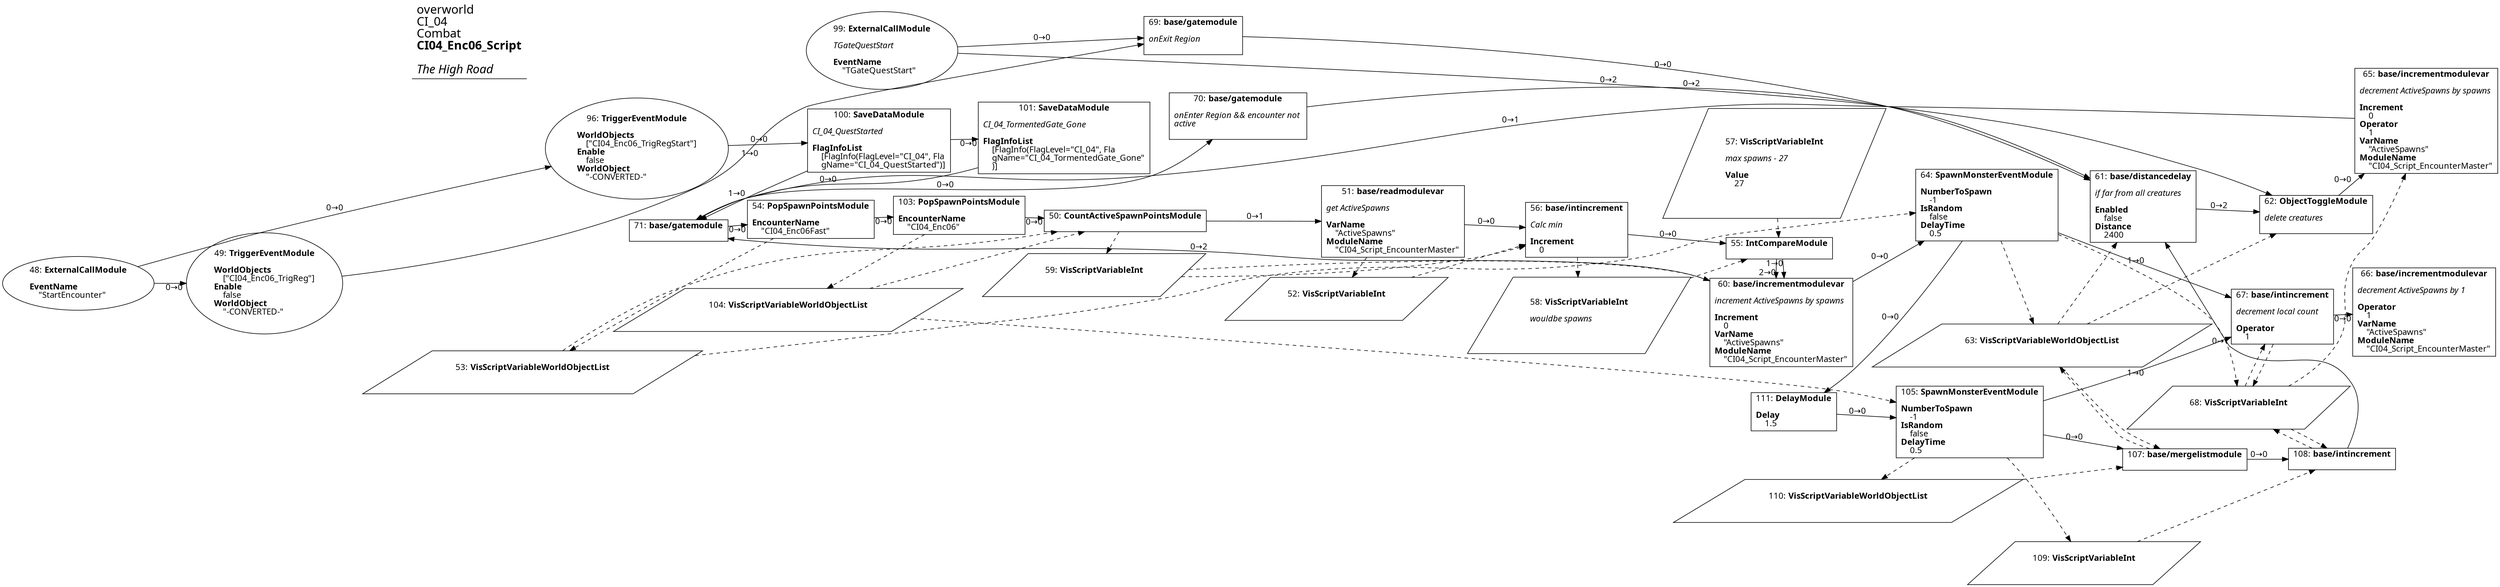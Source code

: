 digraph {
    layout = fdp;
    overlap = prism;
    sep = "+16";
    splines = spline;

    node [ shape = box ];

    graph [ fontname = "Segoe UI" ];
    node [ fontname = "Segoe UI" ];
    edge [ fontname = "Segoe UI" ];

    48 [ label = <48: <b>ExternalCallModule</b><br/><br/><b>EventName</b><br align="left"/>    &quot;StartEncounter&quot;<br align="left"/>> ];
    48 [ shape = oval ]
    48 [ pos = "-1.644,1.13!" ];
    48 -> 49 [ label = "0→0" ];
    48 -> 96 [ label = "0→0" ];

    49 [ label = <49: <b>TriggerEventModule</b><br/><br/><b>WorldObjects</b><br align="left"/>    [&quot;CI04_Enc06_TrigReg&quot;]<br align="left"/><b>Enable</b><br align="left"/>    false<br align="left"/><b>WorldObject</b><br align="left"/>    &quot;-CONVERTED-&quot;<br align="left"/>> ];
    49 [ shape = oval ]
    49 [ pos = "-1.429,1.13!" ];
    49 -> 69 [ label = "1→0" ];

    50 [ label = <50: <b>CountActiveSpawnPointsModule</b><br/><br/>> ];
    50 [ pos = "-0.086,1.141!" ];
    50 -> 51 [ label = "0→1" ];
    53 -> 50 [ style = dashed ];
    50 -> 59 [ style = dashed ];
    104 -> 50 [ style = dashed ];

    51 [ label = <51: <b>base/readmodulevar</b><br/><br/><i>get ActiveSpawns<br align="left"/></i><br align="left"/><b>VarName</b><br align="left"/>    &quot;ActiveSpawns&quot;<br align="left"/><b>ModuleName</b><br align="left"/>    &quot;CI04_Script_EncounterMaster&quot;<br align="left"/>> ];
    51 [ pos = "0.186,1.1420001!" ];
    51 -> 56 [ label = "0→0" ];
    51 -> 52 [ style = dashed ];

    52 [ label = <52: <b>VisScriptVariableInt</b><br/><br/>> ];
    52 [ shape = parallelogram ]
    52 [ pos = "0.187,1.01!" ];

    53 [ label = <53: <b>VisScriptVariableWorldObjectList</b><br/><br/>> ];
    53 [ shape = parallelogram ]
    53 [ pos = "-0.63900006,0.95000005!" ];

    54 [ label = <54: <b>PopSpawnPointsModule</b><br/><br/><b>EncounterName</b><br align="left"/>    &quot;CI04_Enc06Fast&quot;<br align="left"/>> ];
    54 [ pos = "-0.656,1.143!" ];
    54 -> 103 [ label = "0→0" ];
    54 -> 53 [ style = dashed ];

    55 [ label = <55: <b>IntCompareModule</b><br/><br/>> ];
    55 [ pos = "0.638,1.1420001!" ];
    55 -> 60 [ label = "1→0" ];
    55 -> 60 [ label = "2→0" ];
    57 -> 55 [ style = dashed ];
    58 -> 55 [ style = dashed ];

    56 [ label = <56: <b>base/intincrement</b><br/><br/><i>Calc min<br align="left"/></i><br align="left"/><b>Increment</b><br align="left"/>    0<br align="left"/>> ];
    56 [ pos = "0.43,1.1420001!" ];
    56 -> 55 [ label = "0→0" ];
    56 -> 58 [ style = dashed ];
    59 -> 56 [ style = dashed ];
    52 -> 56 [ style = dashed ];

    57 [ label = <57: <b>VisScriptVariableInt</b><br/><br/><i>max spawns - 27<br align="left"/></i><br align="left"/><b>Value</b><br align="left"/>    27<br align="left"/>> ];
    57 [ shape = parallelogram ]
    57 [ pos = "0.634,1.199!" ];

    58 [ label = <58: <b>VisScriptVariableInt</b><br/><br/><i>wouldbe spawns<br align="left"/></i><br align="left"/>> ];
    58 [ shape = parallelogram ]
    58 [ pos = "0.43400002,0.99600005!" ];

    59 [ label = <59: <b>VisScriptVariableInt</b><br/><br/>> ];
    59 [ shape = parallelogram ]
    59 [ pos = "-0.076000005,1.0370001!" ];

    60 [ label = <60: <b>base/incrementmodulevar</b><br/><br/><i>increment ActiveSpawns by spawns<br align="left"/></i><br align="left"/><b>Increment</b><br align="left"/>    0<br align="left"/><b>VarName</b><br align="left"/>    &quot;ActiveSpawns&quot;<br align="left"/><b>ModuleName</b><br align="left"/>    &quot;CI04_Script_EncounterMaster&quot;<br align="left"/>> ];
    60 [ pos = "0.822,0.95000005!" ];
    60 -> 64 [ label = "0→0" ];
    60 -> 71 [ label = "0→2" ];
    59 -> 60 [ style = dashed ];

    61 [ label = <61: <b>base/distancedelay</b><br/><br/><i>if far from all creatures<br align="left"/></i><br align="left"/><b>Enabled</b><br align="left"/>    false<br align="left"/><b>Distance</b><br align="left"/>    2400<br align="left"/>> ];
    61 [ pos = "1.358,1.148!" ];
    61 -> 62 [ label = "0→2" ];
    63 -> 61 [ style = dashed ];

    62 [ label = <62: <b>ObjectToggleModule</b><br/><br/><i>delete creatures<br align="left"/></i><br align="left"/>> ];
    62 [ pos = "1.5560001,1.139!" ];
    62 -> 65 [ label = "0→0" ];
    63 -> 62 [ style = dashed ];

    63 [ label = <63: <b>VisScriptVariableWorldObjectList</b><br/><br/>> ];
    63 [ shape = parallelogram ]
    63 [ pos = "1.079,0.896!" ];

    64 [ label = <64: <b>SpawnMonsterEventModule</b><br/><br/><b>NumberToSpawn</b><br align="left"/>    -1<br align="left"/><b>IsRandom</b><br align="left"/>    false<br align="left"/><b>DelayTime</b><br align="left"/>    0.5<br align="left"/>> ];
    64 [ pos = "1.0810001,1.143!" ];
    64 -> 67 [ label = "1→0" ];
    64 -> 111 [ label = "0→0" ];
    64 -> 63 [ style = dashed ];
    64 -> 68 [ style = dashed ];
    53 -> 64 [ style = dashed ];

    65 [ label = <65: <b>base/incrementmodulevar</b><br/><br/><i>decrement ActiveSpawns by spawns<br align="left"/></i><br align="left"/><b>Increment</b><br align="left"/>    0<br align="left"/><b>Operator</b><br align="left"/>    1<br align="left"/><b>VarName</b><br align="left"/>    &quot;ActiveSpawns&quot;<br align="left"/><b>ModuleName</b><br align="left"/>    &quot;CI04_Script_EncounterMaster&quot;<br align="left"/>> ];
    65 [ pos = "1.7780001,1.3240001!" ];
    65 -> 71 [ label = "0→1" ];
    68 -> 65 [ style = dashed ];

    66 [ label = <66: <b>base/incrementmodulevar</b><br/><br/><i>decrement ActiveSpawns by 1<br align="left"/></i><br align="left"/><b>Operator</b><br align="left"/>    1<br align="left"/><b>VarName</b><br align="left"/>    &quot;ActiveSpawns&quot;<br align="left"/><b>ModuleName</b><br align="left"/>    &quot;CI04_Script_EncounterMaster&quot;<br align="left"/>> ];
    66 [ pos = "1.588,0.91700006!" ];

    67 [ label = <67: <b>base/intincrement</b><br/><br/><i>decrement local count<br align="left"/></i><br align="left"/><b>Operator</b><br align="left"/>    1<br align="left"/>> ];
    67 [ pos = "1.368,0.92600006!" ];
    67 -> 66 [ label = "0→0" ];
    68 -> 67 [ style = dashed ];
    67 -> 68 [ style = dashed ];

    68 [ label = <68: <b>VisScriptVariableInt</b><br/><br/>> ];
    68 [ shape = parallelogram ]
    68 [ pos = "1.3800001,0.77300006!" ];

    69 [ label = <69: <b>base/gatemodule</b><br/><br/><i>onExit Region<br align="left"/></i><br align="left"/>> ];
    69 [ pos = "-0.296,1.572!" ];
    69 -> 61 [ label = "0→0" ];

    70 [ label = <70: <b>base/gatemodule</b><br/><br/><i>onEnter Region &amp;&amp; encounter not <br align="left"/>active<br align="left"/></i><br align="left"/>> ];
    70 [ pos = "-0.634,1.414!" ];
    70 -> 61 [ label = "0→2" ];

    71 [ label = <71: <b>base/gatemodule</b><br/><br/>> ];
    71 [ pos = "-0.85800004,1.1420001!" ];
    71 -> 70 [ label = "0→0" ];
    71 -> 54 [ label = "0→0" ];

    96 [ label = <96: <b>TriggerEventModule</b><br/><br/><b>WorldObjects</b><br align="left"/>    [&quot;CI04_Enc06_TrigRegStart&quot;]<br align="left"/><b>Enable</b><br align="left"/>    false<br align="left"/><b>WorldObject</b><br align="left"/>    &quot;-CONVERTED-&quot;<br align="left"/>> ];
    96 [ shape = oval ]
    96 [ pos = "-1.429,1.3750001!" ];
    96 -> 100 [ label = "0→0" ];

    99 [ label = <99: <b>ExternalCallModule</b><br/><br/><i>TGateQuestStart<br align="left"/></i><br align="left"/><b>EventName</b><br align="left"/>    &quot;TGateQuestStart&quot;<br align="left"/>> ];
    99 [ shape = oval ]
    99 [ pos = "-1.218,1.483!" ];
    99 -> 69 [ label = "0→0" ];
    99 -> 62 [ label = "0→2" ];

    100 [ label = <100: <b>SaveDataModule</b><br/><br/><i>CI_04_QuestStarted<br align="left"/></i><br align="left"/><b>FlagInfoList</b><br align="left"/>    [FlagInfo(FlagLevel=&quot;CI_04&quot;, Fla<br align="left"/>    gName=&quot;CI_04_QuestStarted&quot;)]<br align="left"/>> ];
    100 [ pos = "-1.195,1.376!" ];
    100 -> 101 [ label = "0→0" ];
    100 -> 71 [ label = "1→0" ];

    101 [ label = <101: <b>SaveDataModule</b><br/><br/><i>CI_04_TormentedGate_Gone<br align="left"/></i><br align="left"/><b>FlagInfoList</b><br align="left"/>    [FlagInfo(FlagLevel=&quot;CI_04&quot;, Fla<br align="left"/>    gName=&quot;CI_04_TormentedGate_Gone&quot;<br align="left"/>    )]<br align="left"/>> ];
    101 [ pos = "-0.98100007,1.376!" ];
    101 -> 71 [ label = "0→0" ];

    103 [ label = <103: <b>PopSpawnPointsModule</b><br/><br/><b>EncounterName</b><br align="left"/>    &quot;CI04_Enc06&quot;<br align="left"/>> ];
    103 [ pos = "-0.39000002,1.143!" ];
    103 -> 50 [ label = "0→0" ];
    103 -> 104 [ style = dashed ];

    104 [ label = <104: <b>VisScriptVariableWorldObjectList</b><br/><br/>> ];
    104 [ shape = parallelogram ]
    104 [ pos = "-0.40600002,0.998!" ];

    105 [ label = <105: <b>SpawnMonsterEventModule</b><br/><br/><b>NumberToSpawn</b><br align="left"/>    -1<br align="left"/><b>IsRandom</b><br align="left"/>    false<br align="left"/><b>DelayTime</b><br align="left"/>    0.5<br align="left"/>> ];
    105 [ pos = "1.039,0.79600006!" ];
    105 -> 67 [ label = "1→0" ];
    105 -> 107 [ label = "0→0" ];
    104 -> 105 [ style = dashed ];
    105 -> 109 [ style = dashed ];
    105 -> 110 [ style = dashed ];

    107 [ label = <107: <b>base/mergelistmodule</b><br/><br/>> ];
    107 [ pos = "1.348,0.657!" ];
    107 -> 108 [ label = "0→0" ];
    63 -> 107 [ style = dashed ];
    110 -> 107 [ style = dashed ];
    107 -> 63 [ style = dashed ];

    108 [ label = <108: <b>base/intincrement</b><br/><br/>> ];
    108 [ pos = "1.598,0.65800005!" ];
    108 -> 61 [ label = "0→1" ];
    68 -> 108 [ style = dashed ];
    108 -> 68 [ style = dashed ];
    109 -> 108 [ style = dashed ];

    109 [ label = <109: <b>VisScriptVariableInt</b><br/><br/>> ];
    109 [ shape = parallelogram ]
    109 [ pos = "1.2700001,0.47400004!" ];

    110 [ label = <110: <b>VisScriptVariableWorldObjectList</b><br/><br/>> ];
    110 [ shape = parallelogram ]
    110 [ pos = "1.054,0.53300005!" ];

    111 [ label = <111: <b>DelayModule</b><br/><br/><b>Delay</b><br align="left"/>    1.5<br align="left"/>> ];
    111 [ pos = "0.86600006,0.79200006!" ];
    111 -> 105 [ label = "0→0" ];

    title [ pos = "-1.6450001,1.5730001!" ];
    title [ shape = underline ];
    title [ label = <<font point-size="20">overworld<br align="left"/>CI_04<br align="left"/>Combat<br align="left"/><b>CI04_Enc06_Script</b><br align="left"/><br/><i>The High Road</i><br align="left"/></font>> ];
}
